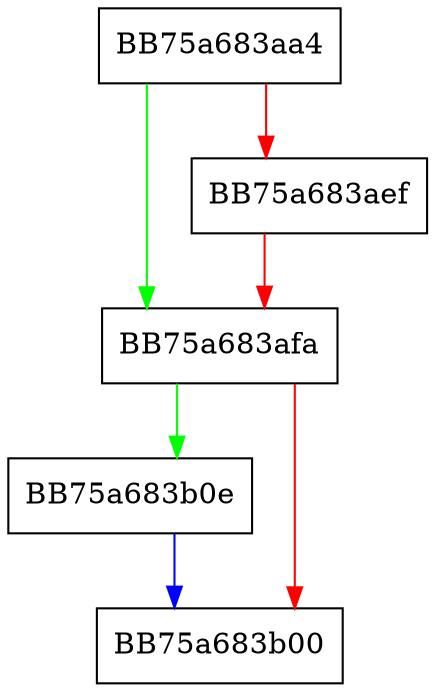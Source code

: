 digraph _load_model {
  node [shape="box"];
  graph [splines=ortho];
  BB75a683aa4 -> BB75a683afa [color="green"];
  BB75a683aa4 -> BB75a683aef [color="red"];
  BB75a683aef -> BB75a683afa [color="red"];
  BB75a683afa -> BB75a683b0e [color="green"];
  BB75a683afa -> BB75a683b00 [color="red"];
  BB75a683b0e -> BB75a683b00 [color="blue"];
}